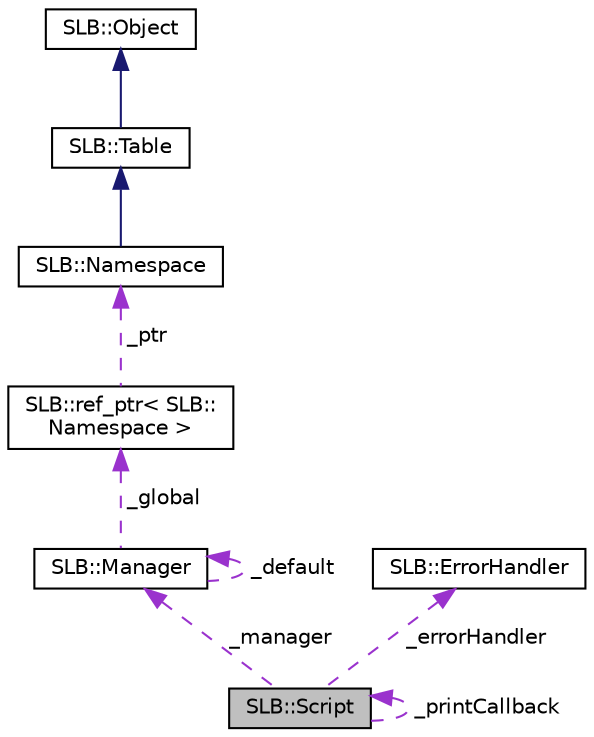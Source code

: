 digraph "SLB::Script"
{
  edge [fontname="Helvetica",fontsize="10",labelfontname="Helvetica",labelfontsize="10"];
  node [fontname="Helvetica",fontsize="10",shape=record];
  Node1 [label="SLB::Script",height=0.2,width=0.4,color="black", fillcolor="grey75", style="filled", fontcolor="black"];
  Node2 -> Node1 [dir="back",color="darkorchid3",fontsize="10",style="dashed",label=" _manager" ,fontname="Helvetica"];
  Node2 [label="SLB::Manager",height=0.2,width=0.4,color="black", fillcolor="white", style="filled",URL="$classSLB_1_1Manager.html"];
  Node3 -> Node2 [dir="back",color="darkorchid3",fontsize="10",style="dashed",label=" _global" ,fontname="Helvetica"];
  Node3 [label="SLB::ref_ptr\< SLB::\lNamespace \>",height=0.2,width=0.4,color="black", fillcolor="white", style="filled",URL="$classSLB_1_1ref__ptr.html"];
  Node4 -> Node3 [dir="back",color="darkorchid3",fontsize="10",style="dashed",label=" _ptr" ,fontname="Helvetica"];
  Node4 [label="SLB::Namespace",height=0.2,width=0.4,color="black", fillcolor="white", style="filled",URL="$classSLB_1_1Namespace.html"];
  Node5 -> Node4 [dir="back",color="midnightblue",fontsize="10",style="solid",fontname="Helvetica"];
  Node5 [label="SLB::Table",height=0.2,width=0.4,color="black", fillcolor="white", style="filled",URL="$classSLB_1_1Table.html"];
  Node6 -> Node5 [dir="back",color="midnightblue",fontsize="10",style="solid",fontname="Helvetica"];
  Node6 [label="SLB::Object",height=0.2,width=0.4,color="black", fillcolor="white", style="filled",URL="$classSLB_1_1Object.html"];
  Node2 -> Node2 [dir="back",color="darkorchid3",fontsize="10",style="dashed",label=" _default" ,fontname="Helvetica"];
  Node1 -> Node1 [dir="back",color="darkorchid3",fontsize="10",style="dashed",label=" _printCallback" ,fontname="Helvetica"];
  Node7 -> Node1 [dir="back",color="darkorchid3",fontsize="10",style="dashed",label=" _errorHandler" ,fontname="Helvetica"];
  Node7 [label="SLB::ErrorHandler",height=0.2,width=0.4,color="black", fillcolor="white", style="filled",URL="$classSLB_1_1ErrorHandler.html"];
}
